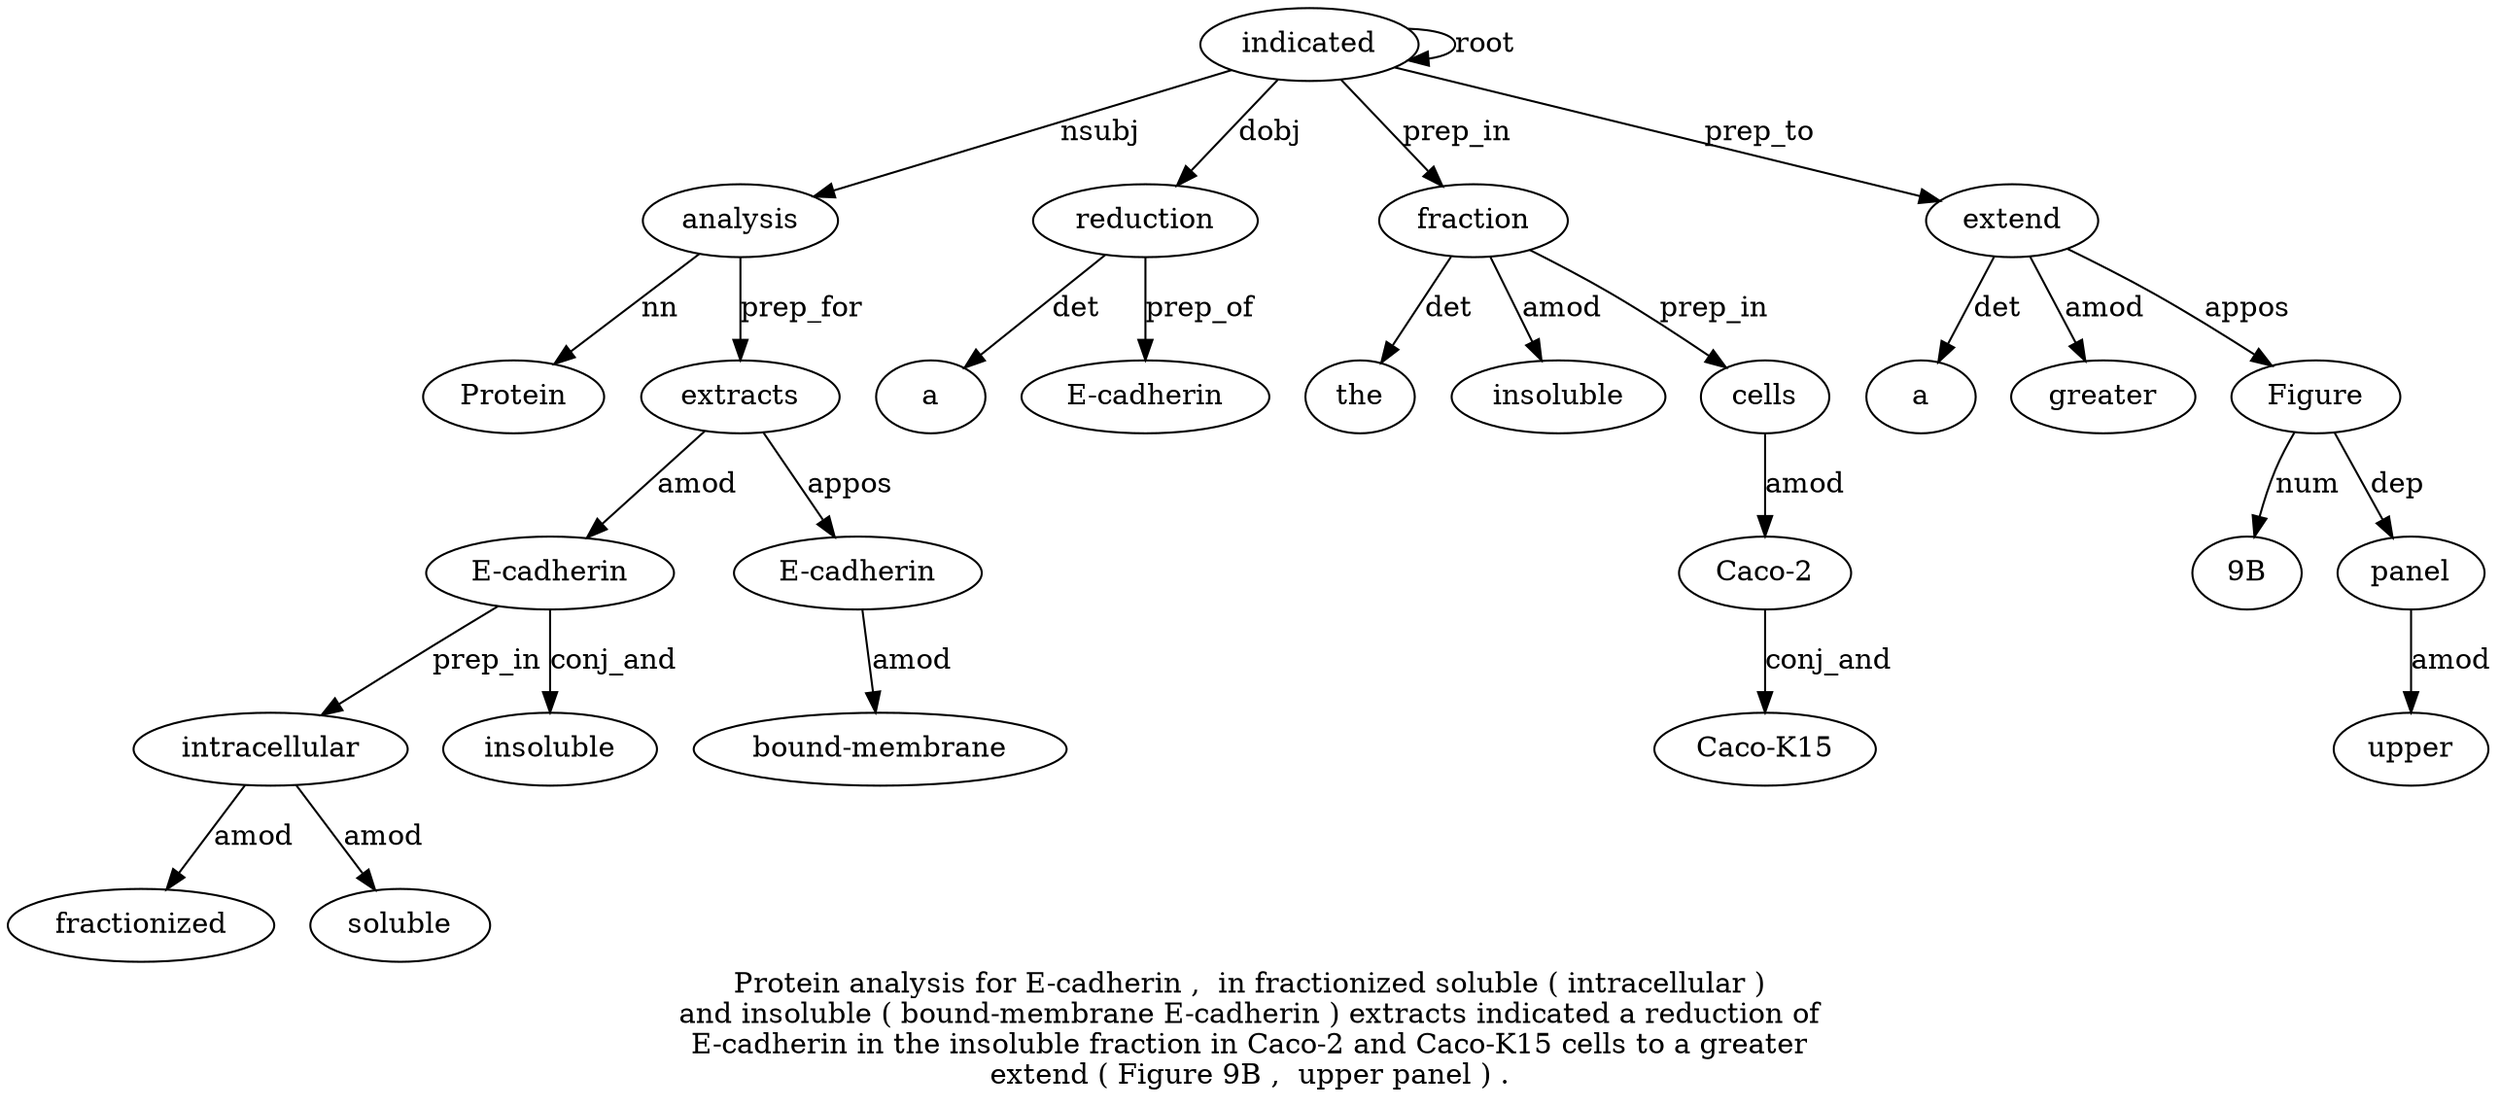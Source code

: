 digraph "Protein analysis for E-cadherin ,  in fractionized soluble ( intracellular ) and insoluble ( bound-membrane E-cadherin ) extracts indicated a reduction of E-cadherin in the insoluble fraction in Caco-2 and Caco-K15 cells to a greater extend ( Figure 9B ,  upper panel ) ." {
label="Protein analysis for E-cadherin ,  in fractionized soluble ( intracellular )
and insoluble ( bound-membrane E-cadherin ) extracts indicated a reduction of
E-cadherin in the insoluble fraction in Caco-2 and Caco-K15 cells to a greater
extend ( Figure 9B ,  upper panel ) .";
analysis2 [style=filled, fillcolor=white, label=analysis];
Protein1 [style=filled, fillcolor=white, label=Protein];
analysis2 -> Protein1  [label=nn];
indicated19 [style=filled, fillcolor=white, label=indicated];
indicated19 -> analysis2  [label=nsubj];
extracts18 [style=filled, fillcolor=white, label=extracts];
"E-cadherin4" [style=filled, fillcolor=white, label="E-cadherin"];
extracts18 -> "E-cadherin4"  [label=amod];
intracellular10 [style=filled, fillcolor=white, label=intracellular];
fractionized7 [style=filled, fillcolor=white, label=fractionized];
intracellular10 -> fractionized7  [label=amod];
soluble8 [style=filled, fillcolor=white, label=soluble];
intracellular10 -> soluble8  [label=amod];
"E-cadherin4" -> intracellular10  [label=prep_in];
insoluble13 [style=filled, fillcolor=white, label=insoluble];
"E-cadherin4" -> insoluble13  [label=conj_and];
"E-cadherin16" [style=filled, fillcolor=white, label="E-cadherin"];
"bound-membrane15" [style=filled, fillcolor=white, label="bound-membrane"];
"E-cadherin16" -> "bound-membrane15"  [label=amod];
extracts18 -> "E-cadherin16"  [label=appos];
analysis2 -> extracts18  [label=prep_for];
indicated19 -> indicated19  [label=root];
reduction21 [style=filled, fillcolor=white, label=reduction];
a20 [style=filled, fillcolor=white, label=a];
reduction21 -> a20  [label=det];
indicated19 -> reduction21  [label=dobj];
"E-cadherin23" [style=filled, fillcolor=white, label="E-cadherin"];
reduction21 -> "E-cadherin23"  [label=prep_of];
fraction27 [style=filled, fillcolor=white, label=fraction];
the25 [style=filled, fillcolor=white, label=the];
fraction27 -> the25  [label=det];
insoluble26 [style=filled, fillcolor=white, label=insoluble];
fraction27 -> insoluble26  [label=amod];
indicated19 -> fraction27  [label=prep_in];
cells32 [style=filled, fillcolor=white, label=cells];
"Caco-29" [style=filled, fillcolor=white, label="Caco-2"];
cells32 -> "Caco-29"  [label=amod];
"Caco-K153" [style=filled, fillcolor=white, label="Caco-K15"];
"Caco-29" -> "Caco-K153"  [label=conj_and];
fraction27 -> cells32  [label=prep_in];
extend36 [style=filled, fillcolor=white, label=extend];
a34 [style=filled, fillcolor=white, label=a];
extend36 -> a34  [label=det];
greater35 [style=filled, fillcolor=white, label=greater];
extend36 -> greater35  [label=amod];
indicated19 -> extend36  [label=prep_to];
Figure38 [style=filled, fillcolor=white, label=Figure];
extend36 -> Figure38  [label=appos];
"9B3" [style=filled, fillcolor=white, label="9B"];
Figure38 -> "9B3"  [label=num];
panel42 [style=filled, fillcolor=white, label=panel];
upper41 [style=filled, fillcolor=white, label=upper];
panel42 -> upper41  [label=amod];
Figure38 -> panel42  [label=dep];
}
